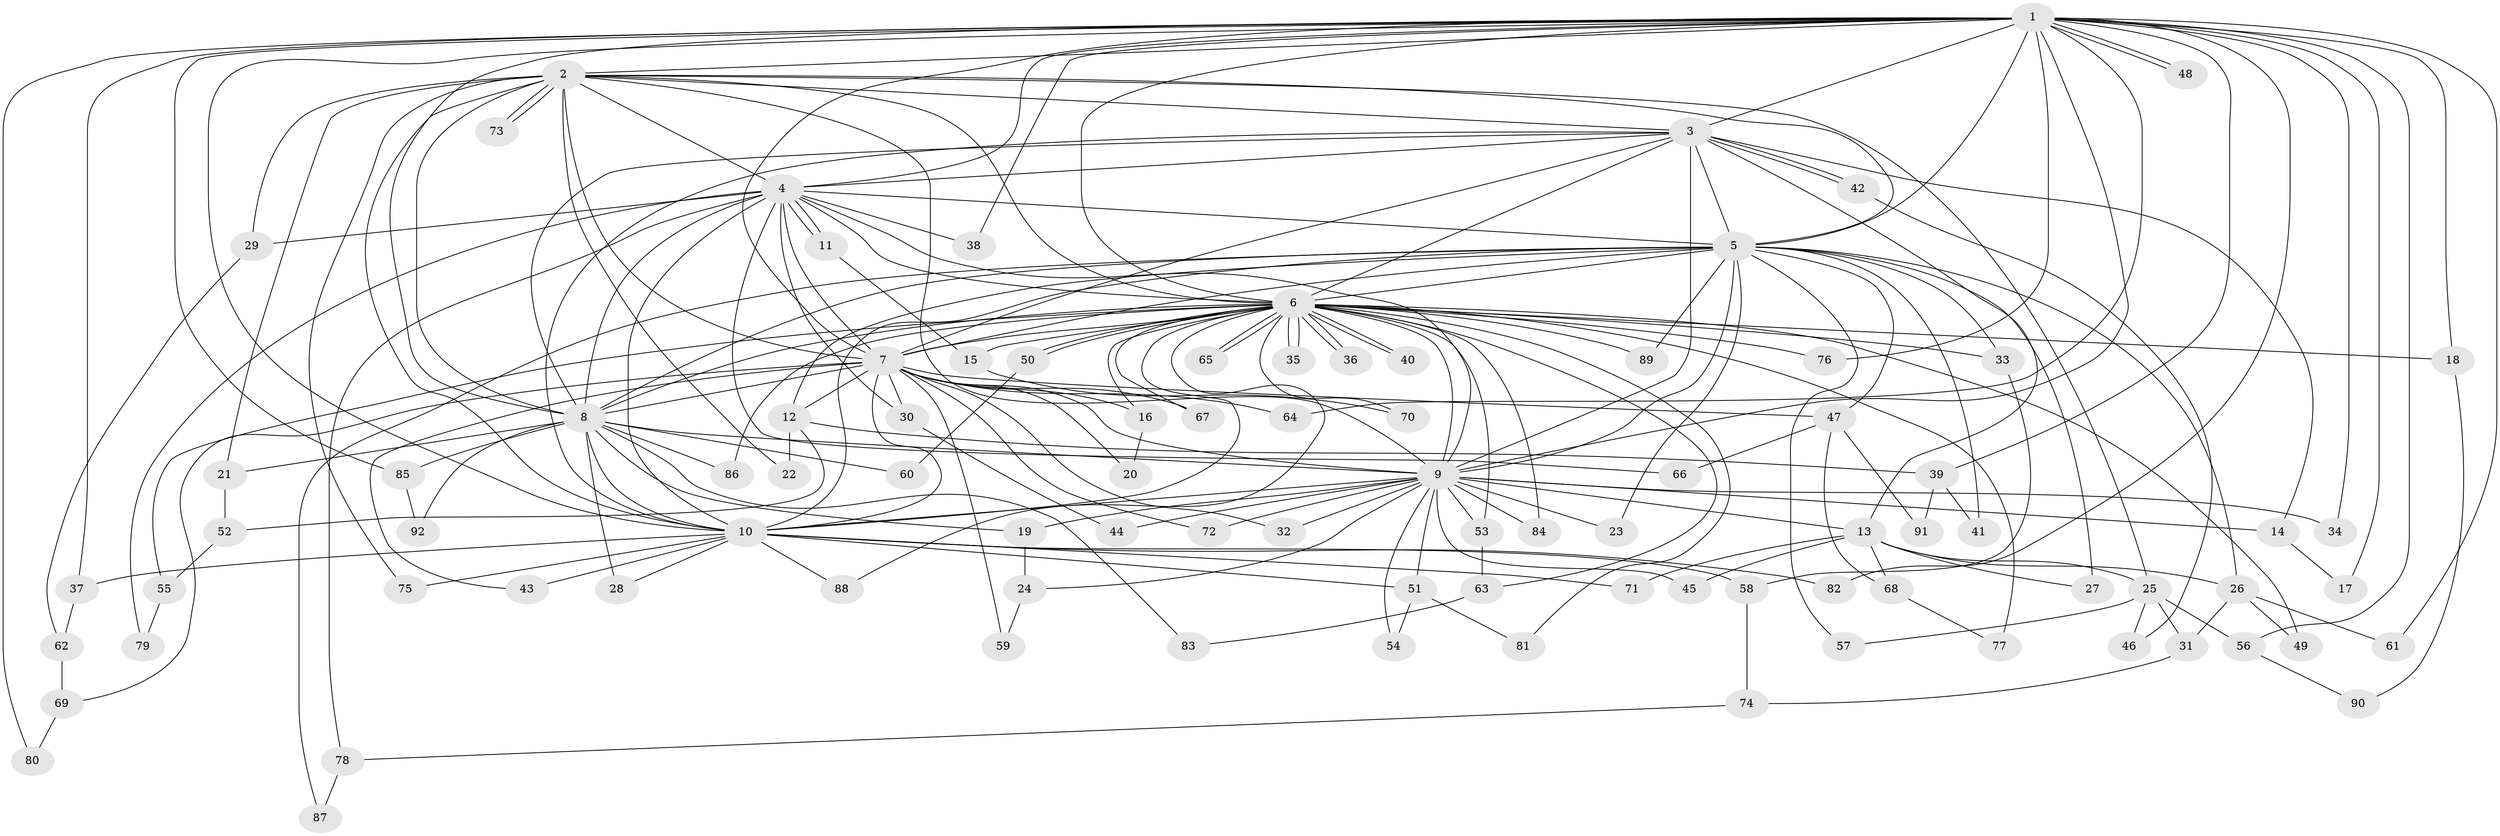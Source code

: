 // coarse degree distribution, {22: 0.028985507246376812, 19: 0.028985507246376812, 12: 0.014492753623188406, 17: 0.028985507246376812, 33: 0.014492753623188406, 20: 0.014492753623188406, 3: 0.30434782608695654, 5: 0.043478260869565216, 7: 0.014492753623188406, 2: 0.463768115942029, 4: 0.043478260869565216}
// Generated by graph-tools (version 1.1) at 2025/41/03/06/25 10:41:37]
// undirected, 92 vertices, 209 edges
graph export_dot {
graph [start="1"]
  node [color=gray90,style=filled];
  1;
  2;
  3;
  4;
  5;
  6;
  7;
  8;
  9;
  10;
  11;
  12;
  13;
  14;
  15;
  16;
  17;
  18;
  19;
  20;
  21;
  22;
  23;
  24;
  25;
  26;
  27;
  28;
  29;
  30;
  31;
  32;
  33;
  34;
  35;
  36;
  37;
  38;
  39;
  40;
  41;
  42;
  43;
  44;
  45;
  46;
  47;
  48;
  49;
  50;
  51;
  52;
  53;
  54;
  55;
  56;
  57;
  58;
  59;
  60;
  61;
  62;
  63;
  64;
  65;
  66;
  67;
  68;
  69;
  70;
  71;
  72;
  73;
  74;
  75;
  76;
  77;
  78;
  79;
  80;
  81;
  82;
  83;
  84;
  85;
  86;
  87;
  88;
  89;
  90;
  91;
  92;
  1 -- 2;
  1 -- 3;
  1 -- 4;
  1 -- 5;
  1 -- 6;
  1 -- 7;
  1 -- 8;
  1 -- 9;
  1 -- 10;
  1 -- 17;
  1 -- 18;
  1 -- 34;
  1 -- 37;
  1 -- 38;
  1 -- 39;
  1 -- 48;
  1 -- 48;
  1 -- 56;
  1 -- 61;
  1 -- 64;
  1 -- 76;
  1 -- 80;
  1 -- 82;
  1 -- 85;
  2 -- 3;
  2 -- 4;
  2 -- 5;
  2 -- 6;
  2 -- 7;
  2 -- 8;
  2 -- 9;
  2 -- 10;
  2 -- 21;
  2 -- 22;
  2 -- 25;
  2 -- 29;
  2 -- 73;
  2 -- 73;
  2 -- 75;
  3 -- 4;
  3 -- 5;
  3 -- 6;
  3 -- 7;
  3 -- 8;
  3 -- 9;
  3 -- 10;
  3 -- 13;
  3 -- 14;
  3 -- 42;
  3 -- 42;
  4 -- 5;
  4 -- 6;
  4 -- 7;
  4 -- 8;
  4 -- 9;
  4 -- 10;
  4 -- 11;
  4 -- 11;
  4 -- 29;
  4 -- 30;
  4 -- 38;
  4 -- 66;
  4 -- 78;
  4 -- 79;
  5 -- 6;
  5 -- 7;
  5 -- 8;
  5 -- 9;
  5 -- 10;
  5 -- 12;
  5 -- 23;
  5 -- 26;
  5 -- 27;
  5 -- 33;
  5 -- 41;
  5 -- 47;
  5 -- 57;
  5 -- 87;
  5 -- 89;
  6 -- 7;
  6 -- 8;
  6 -- 9;
  6 -- 10;
  6 -- 15;
  6 -- 16;
  6 -- 18;
  6 -- 33;
  6 -- 35;
  6 -- 35;
  6 -- 36;
  6 -- 36;
  6 -- 40;
  6 -- 40;
  6 -- 49;
  6 -- 50;
  6 -- 50;
  6 -- 53;
  6 -- 55;
  6 -- 63;
  6 -- 65;
  6 -- 65;
  6 -- 67;
  6 -- 70;
  6 -- 76;
  6 -- 77;
  6 -- 81;
  6 -- 84;
  6 -- 86;
  6 -- 88;
  6 -- 89;
  7 -- 8;
  7 -- 9;
  7 -- 10;
  7 -- 12;
  7 -- 16;
  7 -- 20;
  7 -- 30;
  7 -- 32;
  7 -- 43;
  7 -- 47;
  7 -- 59;
  7 -- 64;
  7 -- 67;
  7 -- 69;
  7 -- 72;
  8 -- 9;
  8 -- 10;
  8 -- 19;
  8 -- 21;
  8 -- 28;
  8 -- 60;
  8 -- 83;
  8 -- 85;
  8 -- 86;
  8 -- 92;
  9 -- 10;
  9 -- 13;
  9 -- 14;
  9 -- 19;
  9 -- 23;
  9 -- 24;
  9 -- 32;
  9 -- 34;
  9 -- 44;
  9 -- 45;
  9 -- 51;
  9 -- 53;
  9 -- 54;
  9 -- 72;
  9 -- 84;
  10 -- 28;
  10 -- 37;
  10 -- 43;
  10 -- 51;
  10 -- 58;
  10 -- 71;
  10 -- 75;
  10 -- 82;
  10 -- 88;
  11 -- 15;
  12 -- 22;
  12 -- 39;
  12 -- 52;
  13 -- 25;
  13 -- 26;
  13 -- 27;
  13 -- 45;
  13 -- 68;
  13 -- 71;
  14 -- 17;
  15 -- 70;
  16 -- 20;
  18 -- 90;
  19 -- 24;
  21 -- 52;
  24 -- 59;
  25 -- 31;
  25 -- 46;
  25 -- 56;
  25 -- 57;
  26 -- 31;
  26 -- 49;
  26 -- 61;
  29 -- 62;
  30 -- 44;
  31 -- 74;
  33 -- 58;
  37 -- 62;
  39 -- 41;
  39 -- 91;
  42 -- 46;
  47 -- 66;
  47 -- 68;
  47 -- 91;
  50 -- 60;
  51 -- 54;
  51 -- 81;
  52 -- 55;
  53 -- 63;
  55 -- 79;
  56 -- 90;
  58 -- 74;
  62 -- 69;
  63 -- 83;
  68 -- 77;
  69 -- 80;
  74 -- 78;
  78 -- 87;
  85 -- 92;
}

